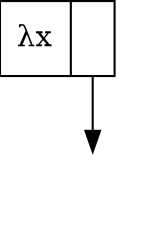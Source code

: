 digraph abs {
  pad="0,0"
  margin="0,0"

  s0abs [label="λx|<h0>",shape=record]
  s0abs:h0 -> t3

  t3 [style = invis]
}

